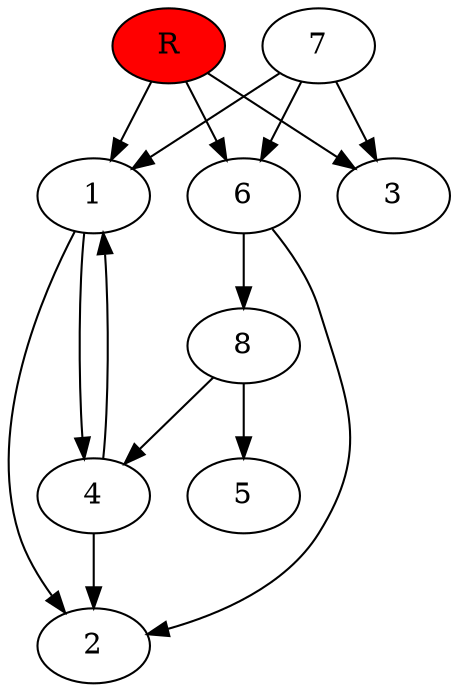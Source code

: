 digraph prb16980 {
	1
	2
	3
	4
	5
	6
	7
	8
	R [fillcolor="#ff0000" style=filled]
	1 -> 2
	1 -> 4
	4 -> 1
	4 -> 2
	6 -> 2
	6 -> 8
	7 -> 1
	7 -> 3
	7 -> 6
	8 -> 4
	8 -> 5
	R -> 1
	R -> 3
	R -> 6
}
